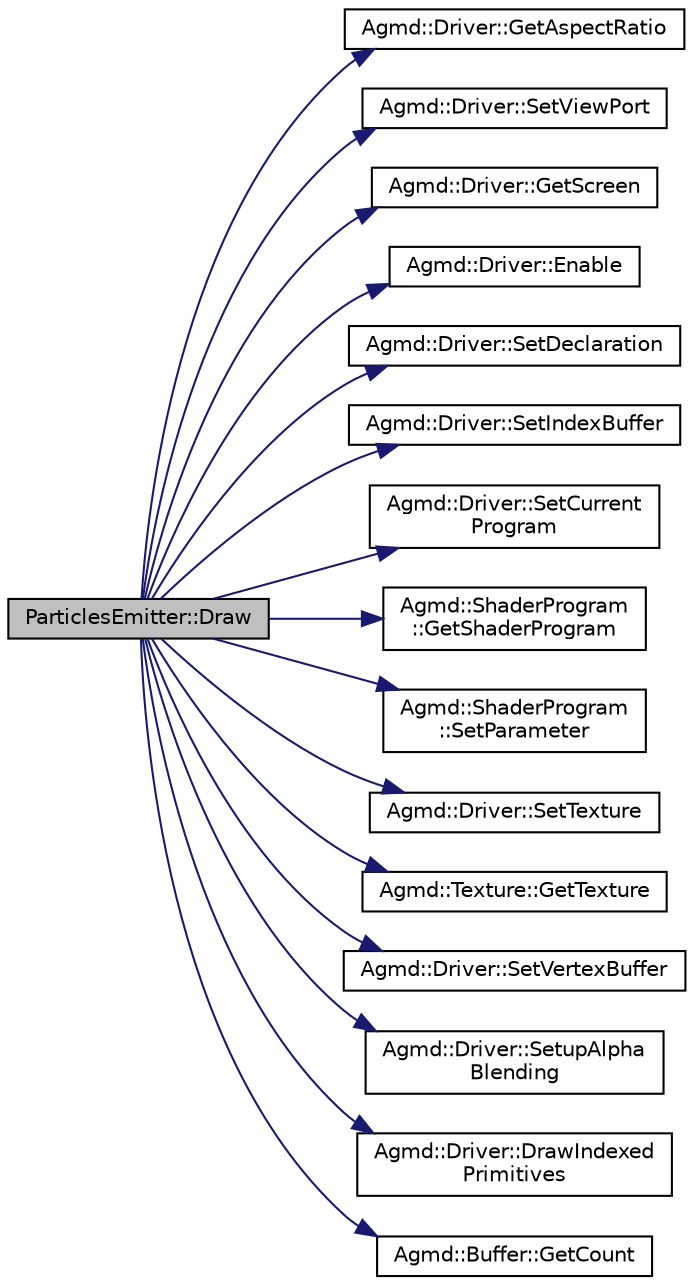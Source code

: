 digraph "ParticlesEmitter::Draw"
{
  edge [fontname="Helvetica",fontsize="10",labelfontname="Helvetica",labelfontsize="10"];
  node [fontname="Helvetica",fontsize="10",shape=record];
  rankdir="LR";
  Node1 [label="ParticlesEmitter::Draw",height=0.2,width=0.4,color="black", fillcolor="grey75", style="filled" fontcolor="black"];
  Node1 -> Node2 [color="midnightblue",fontsize="10",style="solid",fontname="Helvetica"];
  Node2 [label="Agmd::Driver::GetAspectRatio",height=0.2,width=0.4,color="black", fillcolor="white", style="filled",URL="$class_agmd_1_1_driver.html#a5e2188067d439d7ee62926934a6f7ff5"];
  Node1 -> Node3 [color="midnightblue",fontsize="10",style="solid",fontname="Helvetica"];
  Node3 [label="Agmd::Driver::SetViewPort",height=0.2,width=0.4,color="black", fillcolor="white", style="filled",URL="$class_agmd_1_1_driver.html#ab16bec32bad282876e909ee90df11be7"];
  Node1 -> Node4 [color="midnightblue",fontsize="10",style="solid",fontname="Helvetica"];
  Node4 [label="Agmd::Driver::GetScreen",height=0.2,width=0.4,color="black", fillcolor="white", style="filled",URL="$class_agmd_1_1_driver.html#a94ddb55c49236dc19039b0ff01b6c90e"];
  Node1 -> Node5 [color="midnightblue",fontsize="10",style="solid",fontname="Helvetica"];
  Node5 [label="Agmd::Driver::Enable",height=0.2,width=0.4,color="black", fillcolor="white", style="filled",URL="$class_agmd_1_1_driver.html#aed5a533b299939f97e60de0897ca6cfb"];
  Node1 -> Node6 [color="midnightblue",fontsize="10",style="solid",fontname="Helvetica"];
  Node6 [label="Agmd::Driver::SetDeclaration",height=0.2,width=0.4,color="black", fillcolor="white", style="filled",URL="$class_agmd_1_1_driver.html#a302ea30a784d1eadd3f317f33a86ca71"];
  Node1 -> Node7 [color="midnightblue",fontsize="10",style="solid",fontname="Helvetica"];
  Node7 [label="Agmd::Driver::SetIndexBuffer",height=0.2,width=0.4,color="black", fillcolor="white", style="filled",URL="$class_agmd_1_1_driver.html#a5dccb83b805c97bc4b50c92999055737"];
  Node1 -> Node8 [color="midnightblue",fontsize="10",style="solid",fontname="Helvetica"];
  Node8 [label="Agmd::Driver::SetCurrent\lProgram",height=0.2,width=0.4,color="black", fillcolor="white", style="filled",URL="$class_agmd_1_1_driver.html#ac6d8e0a25e5bac4591731a006338eeb3"];
  Node1 -> Node9 [color="midnightblue",fontsize="10",style="solid",fontname="Helvetica"];
  Node9 [label="Agmd::ShaderProgram\l::GetShaderProgram",height=0.2,width=0.4,color="black", fillcolor="white", style="filled",URL="$class_agmd_1_1_shader_program.html#ac91be6f67ed8fb319caf7d09acc9e606"];
  Node1 -> Node10 [color="midnightblue",fontsize="10",style="solid",fontname="Helvetica"];
  Node10 [label="Agmd::ShaderProgram\l::SetParameter",height=0.2,width=0.4,color="black", fillcolor="white", style="filled",URL="$class_agmd_1_1_shader_program.html#aacb8148fe622096be27a2dcdf01f2c29"];
  Node1 -> Node11 [color="midnightblue",fontsize="10",style="solid",fontname="Helvetica"];
  Node11 [label="Agmd::Driver::SetTexture",height=0.2,width=0.4,color="black", fillcolor="white", style="filled",URL="$class_agmd_1_1_driver.html#ae64ea2bdfb1bc1b114184d1135b613ff"];
  Node1 -> Node12 [color="midnightblue",fontsize="10",style="solid",fontname="Helvetica"];
  Node12 [label="Agmd::Texture::GetTexture",height=0.2,width=0.4,color="black", fillcolor="white", style="filled",URL="$class_agmd_1_1_texture.html#a62313bf0a9d534c64ae9071d4dc0f200"];
  Node1 -> Node13 [color="midnightblue",fontsize="10",style="solid",fontname="Helvetica"];
  Node13 [label="Agmd::Driver::SetVertexBuffer",height=0.2,width=0.4,color="black", fillcolor="white", style="filled",URL="$class_agmd_1_1_driver.html#a8250e4086394f717b67cb38059a8d3fe"];
  Node1 -> Node14 [color="midnightblue",fontsize="10",style="solid",fontname="Helvetica"];
  Node14 [label="Agmd::Driver::SetupAlpha\lBlending",height=0.2,width=0.4,color="black", fillcolor="white", style="filled",URL="$class_agmd_1_1_driver.html#a9b028ec5fde8ac735723a49df6d69a9d"];
  Node1 -> Node15 [color="midnightblue",fontsize="10",style="solid",fontname="Helvetica"];
  Node15 [label="Agmd::Driver::DrawIndexed\lPrimitives",height=0.2,width=0.4,color="black", fillcolor="white", style="filled",URL="$class_agmd_1_1_driver.html#a602d935335e7601b5fe2b74fe57d3547"];
  Node1 -> Node16 [color="midnightblue",fontsize="10",style="solid",fontname="Helvetica"];
  Node16 [label="Agmd::Buffer::GetCount",height=0.2,width=0.4,color="black", fillcolor="white", style="filled",URL="$class_agmd_1_1_buffer.html#aab7650c321616dc6a30cf7469b642222"];
}
